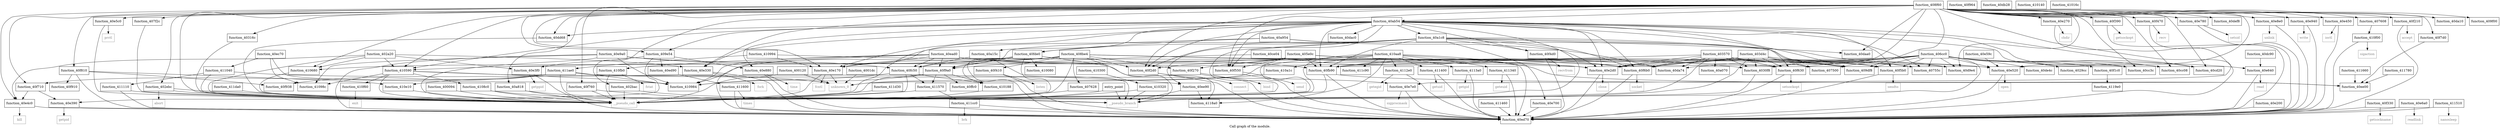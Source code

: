 digraph "Call graph of the module." {
  label="Call graph of the module.";
  node [shape=record];

  Node_function_40ce04 [label="{function_40ce04}"];
  Node_function_40def8 [label="{function_40def8}"];
  Node_function_40e170 [label="{function_40e170}"];
  Node_function_40e200 [label="{function_40e200}"];
  Node_function_40e270 [label="{function_40e270}"];
  Node_function_40e59c [label="{function_40e59c}"];
  Node_function_40f964 [label="{function_40f964}"];
  Node_function_40cd20 [label="{function_40cd20}"];
  Node_function_40cc3c [label="{function_40cc3c}"];
  Node_function_40e2d0 [label="{function_40e2d0}"];
  Node_function_40ee90 [label="{function_40ee90}"];
  Node_function_40e330 [label="{function_40e330}"];
  Node_function_40e390 [label="{function_40e390}"];
  Node_function_40e3f0 [label="{function_40e3f0}"];
  Node_function_40f1c0 [label="{function_40f1c0}"];
  Node_function_40f330 [label="{function_40f330}"];
  Node_function_40e5c0 [label="{function_40e5c0}"];
  Node_function_40f390 [label="{function_40f390}"];
  Node_function_40e640 [label="{function_40e640}"];
  Node_function_40f410 [label="{function_40f410}"];
  Node_function_40e6a0 [label="{function_40e6a0}"];
  Node_function_40f470 [label="{function_40f470}"];
  Node_function_40e700 [label="{function_40e700}"];
  Node_function_40f4d0 [label="{function_40f4d0}"];
  Node_function_40e780 [label="{function_40e780}"];
  Node_function_40f550 [label="{function_40f550}"];
  Node_function_40e7e0 [label="{function_40e7e0}"];
  Node_function_40e880 [label="{function_40e880}"];
  Node_function_40f5b0 [label="{function_40f5b0}"];
  Node_function_40e8e0 [label="{function_40e8e0}"];
  Node_function_40f810 [label="{function_40f810}"];
  Node_function_40e940 [label="{function_40e940}"];
  Node_function_40f630 [label="{function_40f630}"];
  Node_function_40e9a0 [label="{function_40e9a0}"];
  Node_function_40f9a0 [label="{function_40f9a0}"];
  Node_function_40ead0 [label="{function_40ead0}"];
  Node_function_40f6b0 [label="{function_40f6b0}"];
  Node_function_40ec70 [label="{function_40ec70}"];
  Node_function_40f710 [label="{function_40f710}"];
  Node_function_40ed70 [label="{function_40ed70}"];
  Node_function_40f760 [label="{function_40f760}"];
  Node_function_40e450 [label="{function_40e450}"];
  Node_function_40f910 [label="{function_40f910}"];
  Node_function_40e4c0 [label="{function_40e4c0}"];
  Node_function_40d9e4 [label="{function_40d9e4}"];
  Node_function_40da10 [label="{function_40da10}"];
  Node_function_40ed90 [label="{function_40ed90}"];
  Node_function_40f938 [label="{function_40f938}"];
  Node_function_40da74 [label="{function_40da74}"];
  Node_function_40daa0 [label="{function_40daa0}"];
  Node_function_40dac0 [label="{function_40dac0}"];
  Node_function_40db28 [label="{function_40db28}"];
  Node_function_40f210 [label="{function_40f210}"];
  Node_function_40dc90 [label="{function_40dc90}"];
  Node_function_40dd68 [label="{function_40dd68}"];
  Node_function_40f7d0 [label="{function_40f7d0}"];
  Node_function_40ee00 [label="{function_40ee00}"];
  Node_function_40f270 [label="{function_40f270}"];
  Node_function_40de4c [label="{function_40de4c}"];
  Node_function_40e520 [label="{function_40e520}"];
  Node_function_40f2d0 [label="{function_40f2d0}"];
  Node_function_40fb90 [label="{function_40fb90}"];
  Node_function_410188 [label="{function_410188}"];
  Node_function_410300 [label="{function_410300}"];
  Node_function_410320 [label="{function_410320}"];
  Node_function_410590 [label="{function_410590}"];
  Node_function_410680 [label="{function_410680}"];
  Node_function_4108c0 [label="{function_4108c0}"];
  Node_function_410984 [label="{function_410984}"];
  Node_function_4119e0 [label="{function_4119e0}"];
  Node_function_411ae0 [label="{function_411ae0}"];
  Node_function_40fc50 [label="{function_40fc50}"];
  Node_function_40fde0 [label="{function_40fde0}"];
  Node_function_40ffc0 [label="{function_40ffc0}"];
  Node_function_410080 [label="{function_410080}"];
  Node_function_410140 [label="{function_410140}"];
  Node_function_41016c [label="{function_41016c}"];
  Node_getegid [color="gray50", fontcolor="gray50", label="{getegid}"];
  Node_geteuid [color="gray50", fontcolor="gray50", label="{geteuid}"];
  Node_getgid [color="gray50", fontcolor="gray50", label="{getgid}"];
  Node_getuid [color="gray50", fontcolor="gray50", label="{getuid}"];
  Node_nanosleep [color="gray50", fontcolor="gray50", label="{nanosleep}"];
  Node_times [color="gray50", fontcolor="gray50", label="{times}"];
  Node_brk [color="gray50", fontcolor="gray50", label="{brk}"];
  Node_abort [color="gray50", fontcolor="gray50", label="{abort}"];
  Node_function_41098c [label="{function_41098c}"];
  Node_function_410994 [label="{function_410994}"];
  Node_function_410a1c [label="{function_410a1c}"];
  Node_function_410aa8 [label="{function_410aa8}"];
  Node_function_410e10 [label="{function_410e10}"];
  Node_function_410f00 [label="{function_410f00}"];
  Node_function_410f60 [label="{function_410f60}"];
  Node_function_410fb0 [label="{function_410fb0}"];
  Node_function_411040 [label="{function_411040}"];
  Node_function_411110 [label="{function_411110}"];
  Node_function_4112e0 [label="{function_4112e0}"];
  Node_function_411340 [label="{function_411340}"];
  Node_function_4113a0 [label="{function_4113a0}"];
  Node_function_411400 [label="{function_411400}"];
  Node_function_411460 [label="{function_411460}"];
  Node_function_411510 [label="{function_411510}"];
  Node_function_411570 [label="{function_411570}"];
  Node_function_411600 [label="{function_411600}"];
  Node_function_411660 [label="{function_411660}"];
  Node_function_411780 [label="{function_411780}"];
  Node_function_4118a0 [label="{function_4118a0}"];
  Node_function_411c90 [label="{function_411c90}"];
  Node_function_411cc0 [label="{function_411cc0}"];
  Node_function_411d30 [label="{function_411d30}"];
  Node_function_411da0 [label="{function_411da0}"];
  Node_unknown_0 [color="gray50", fontcolor="gray50", label="{unknown_0}"];
  Node_fcntl [color="gray50", fontcolor="gray50", label="{fcntl}"];
  Node_chdir [color="gray50", fontcolor="gray50", label="{chdir}"];
  Node_close [color="gray50", fontcolor="gray50", label="{close}"];
  Node_fork [color="gray50", fontcolor="gray50", label="{fork}"];
  Node_getpid [color="gray50", fontcolor="gray50", label="{getpid}"];
  Node_getppid [color="gray50", fontcolor="gray50", label="{getppid}"];
  Node_ioctl [color="gray50", fontcolor="gray50", label="{ioctl}"];
  Node_kill [color="gray50", fontcolor="gray50", label="{kill}"];
  Node_open [color="gray50", fontcolor="gray50", label="{open}"];
  Node_prctl [color="gray50", fontcolor="gray50", label="{prctl}"];
  Node_read [color="gray50", fontcolor="gray50", label="{read}"];
  Node_readlink [color="gray50", fontcolor="gray50", label="{readlink}"];
  Node_setsid [color="gray50", fontcolor="gray50", label="{setsid}"];
  Node_sigprocmask [color="gray50", fontcolor="gray50", label="{sigprocmask}"];
  Node_time [color="gray50", fontcolor="gray50", label="{time}"];
  Node_unlink [color="gray50", fontcolor="gray50", label="{unlink}"];
  Node_write [color="gray50", fontcolor="gray50", label="{write}"];
  Node_accept [color="gray50", fontcolor="gray50", label="{accept}"];
  Node_bind [color="gray50", fontcolor="gray50", label="{bind}"];
  Node_connect [color="gray50", fontcolor="gray50", label="{connect}"];
  Node_getsockname [color="gray50", fontcolor="gray50", label="{getsockname}"];
  Node_getsockopt [color="gray50", fontcolor="gray50", label="{getsockopt}"];
  Node_listen [color="gray50", fontcolor="gray50", label="{listen}"];
  Node_recv [color="gray50", fontcolor="gray50", label="{recv}"];
  Node_recvfrom [color="gray50", fontcolor="gray50", label="{recvfrom}"];
  Node_send [color="gray50", fontcolor="gray50", label="{send}"];
  Node_sendto [color="gray50", fontcolor="gray50", label="{sendto}"];
  Node_setsockopt [color="gray50", fontcolor="gray50", label="{setsockopt}"];
  Node_socket [color="gray50", fontcolor="gray50", label="{socket}"];
  Node_sigaction [color="gray50", fontcolor="gray50", label="{sigaction}"];
  Node_exit [color="gray50", fontcolor="gray50", label="{exit}"];
  Node_fstat [color="gray50", fontcolor="gray50", label="{fstat}"];
  Node___pseudo_call [color="gray50", fontcolor="gray50", label="{__pseudo_call}"];
  Node___pseudo_branch [color="gray50", fontcolor="gray50", label="{__pseudo_branch}"];
  Node_function_400094 [label="{function_400094}"];
  Node_function_400120 [label="{function_400120}"];
  Node_function_4001dc [label="{function_4001dc}"];
  Node_entry_point [label="{entry_point}"];
  Node_function_4029cc [label="{function_4029cc}"];
  Node_function_402a20 [label="{function_402a20}"];
  Node_function_402bac [label="{function_402bac}"];
  Node_function_402ebc [label="{function_402ebc}"];
  Node_function_4030f8 [label="{function_4030f8}"];
  Node_function_40316c [label="{function_40316c}"];
  Node_function_403570 [label="{function_403570}"];
  Node_function_403d4c [label="{function_403d4c}"];
  Node_function_405e0c [label="{function_405e0c}"];
  Node_function_406cc0 [label="{function_406cc0}"];
  Node_function_407500 [label="{function_407500}"];
  Node_function_40755c [label="{function_40755c}"];
  Node_function_407608 [label="{function_407608}"];
  Node_function_407628 [label="{function_407628}"];
  Node_function_407f2c [label="{function_407f2c}"];
  Node_function_408be4 [label="{function_408be4}"];
  Node_function_408f60 [label="{function_408f60}"];
  Node_function_409df8 [label="{function_409df8}"];
  Node_function_409e54 [label="{function_409e54}"];
  Node_function_409f00 [label="{function_409f00}"];
  Node_function_40a070 [label="{function_40a070}"];
  Node_function_40a15c [label="{function_40a15c}"];
  Node_function_40a1c8 [label="{function_40a1c8}"];
  Node_function_40a818 [label="{function_40a818}"];
  Node_function_40a954 [label="{function_40a954}"];
  Node_function_40ab54 [label="{function_40ab54}"];
  Node_function_40cc08 [label="{function_40cc08}"];
  Node_function_40ce04 -> Node_function_40f9a0;
  Node_function_40ce04 -> Node_function_40da74;
  Node_function_40e170 -> Node_unknown_0;
  Node_function_40e170 -> Node_fcntl;
  Node_function_40e170 -> Node___pseudo_call;
  Node_function_40e200 -> Node_function_40ed70;
  Node_function_40e270 -> Node_function_40ed70;
  Node_function_40e270 -> Node_chdir;
  Node_function_40e59c -> Node_function_40e520;
  Node_function_40e2d0 -> Node_function_40ed70;
  Node_function_40e2d0 -> Node_close;
  Node_function_40ee90 -> Node_function_4118a0;
  Node_function_40ee90 -> Node___pseudo_branch;
  Node_function_40e330 -> Node_function_40ed70;
  Node_function_40e330 -> Node_fork;
  Node_function_40e390 -> Node_function_40ed70;
  Node_function_40e390 -> Node_getpid;
  Node_function_40e3f0 -> Node_function_40ed70;
  Node_function_40e3f0 -> Node_getppid;
  Node_function_40f1c0 -> Node_function_4119e0;
  Node_function_40f330 -> Node_function_40ed70;
  Node_function_40f330 -> Node_getsockname;
  Node_function_40e5c0 -> Node_prctl;
  Node_function_40e5c0 -> Node___pseudo_call;
  Node_function_40f390 -> Node_function_40ed70;
  Node_function_40f390 -> Node_getsockopt;
  Node_function_40e640 -> Node_function_40ed70;
  Node_function_40e640 -> Node_read;
  Node_function_40f410 -> Node_function_40ed70;
  Node_function_40f410 -> Node_listen;
  Node_function_40e6a0 -> Node_function_40ed70;
  Node_function_40e6a0 -> Node_readlink;
  Node_function_40f470 -> Node_function_40ed70;
  Node_function_40f470 -> Node_recv;
  Node_function_40e700 -> Node_function_40ed70;
  Node_function_40f4d0 -> Node_function_40ed70;
  Node_function_40f4d0 -> Node_recvfrom;
  Node_function_40e780 -> Node_function_40ed70;
  Node_function_40e780 -> Node_setsid;
  Node_function_40f550 -> Node_function_40ed70;
  Node_function_40f550 -> Node_send;
  Node_function_40e7e0 -> Node_function_40ed70;
  Node_function_40e7e0 -> Node_sigprocmask;
  Node_function_40e880 -> Node_function_40ed70;
  Node_function_40e880 -> Node_time;
  Node_function_40f5b0 -> Node_function_40ed70;
  Node_function_40f5b0 -> Node_sendto;
  Node_function_40e8e0 -> Node_function_40ed70;
  Node_function_40e8e0 -> Node_unlink;
  Node_function_40f810 -> Node_function_40ed70;
  Node_function_40f810 -> Node_function_40f910;
  Node_function_40f810 -> Node_function_40f938;
  Node_function_40f810 -> Node_function_410e10;
  Node_function_40e940 -> Node_function_40ed70;
  Node_function_40e940 -> Node_write;
  Node_function_40f630 -> Node_function_40ed70;
  Node_function_40f630 -> Node_setsockopt;
  Node_function_40e9a0 -> Node_function_40e2d0;
  Node_function_40e9a0 -> Node_function_40ed70;
  Node_function_40e9a0 -> Node_function_410984;
  Node_function_40e9a0 -> Node_function_40fc50;
  Node_function_40e9a0 -> Node_function_41098c;
  Node_function_40e9a0 -> Node___pseudo_call;
  Node_function_40f9a0 -> Node_function_410188;
  Node_function_40f9a0 -> Node_function_410984;
  Node_function_40f9a0 -> Node_function_40ffc0;
  Node_function_40f9a0 -> Node_function_411570;
  Node_function_40f9a0 -> Node___pseudo_call;
  Node_function_40ead0 -> Node_function_40e170;
  Node_function_40ead0 -> Node_function_40e2d0;
  Node_function_40ead0 -> Node_function_40f9a0;
  Node_function_40ead0 -> Node_function_40ed70;
  Node_function_40ead0 -> Node_function_40e520;
  Node_function_40ead0 -> Node_function_40fb90;
  Node_function_40ead0 -> Node_function_410984;
  Node_function_40ead0 -> Node_function_40fc50;
  Node_function_40ead0 -> Node_function_410fb0;
  Node_function_40f6b0 -> Node_function_40ed70;
  Node_function_40f6b0 -> Node_socket;
  Node_function_40ec70 -> Node_function_410984;
  Node_function_40ec70 -> Node_function_41098c;
  Node_function_40ec70 -> Node_function_411040;
  Node_function_40f710 -> Node_function_40e390;
  Node_function_40f710 -> Node_function_40e4c0;
  Node_function_40f760 -> Node___pseudo_call;
  Node_function_40f760 -> Node___pseudo_branch;
  Node_function_40e450 -> Node_function_40ed70;
  Node_function_40e450 -> Node_ioctl;
  Node_function_40e4c0 -> Node_function_40ed70;
  Node_function_40e4c0 -> Node_kill;
  Node_function_40ed90 -> Node_function_411600;
  Node_function_40f210 -> Node_function_40ed70;
  Node_function_40f210 -> Node_accept;
  Node_function_40dc90 -> Node_function_40e640;
  Node_function_40dd68 -> Node___pseudo_call;
  Node_function_40f7d0 -> Node_function_40ee00;
  Node_function_40f270 -> Node_function_40ed70;
  Node_function_40f270 -> Node_bind;
  Node_function_40e520 -> Node_function_40ed70;
  Node_function_40e520 -> Node_open;
  Node_function_40f2d0 -> Node_function_40ed70;
  Node_function_40f2d0 -> Node_connect;
  Node_function_40fb90 -> Node_function_40ed70;
  Node_function_40fb90 -> Node_function_40ee00;
  Node_function_40fb90 -> Node___pseudo_call;
  Node_function_410188 -> Node___pseudo_call;
  Node_function_410300 -> Node_function_410320;
  Node_function_410320 -> Node___pseudo_call;
  Node_function_410320 -> Node___pseudo_branch;
  Node_function_410590 -> Node_function_4108c0;
  Node_function_410590 -> Node_function_410984;
  Node_function_410590 -> Node_function_41098c;
  Node_function_410590 -> Node_function_410f60;
  Node_function_410590 -> Node_unknown_0;
  Node_function_410590 -> Node___pseudo_call;
  Node_function_410680 -> Node___pseudo_call;
  Node_function_4108c0 -> Node___pseudo_call;
  Node_function_4108c0 -> Node___pseudo_branch;
  Node_function_411ae0 -> Node_function_40e7e0;
  Node_function_411ae0 -> Node_function_40f710;
  Node_function_411ae0 -> Node_function_40f938;
  Node_function_411ae0 -> Node_function_410984;
  Node_function_411ae0 -> Node_function_410e10;
  Node_function_411ae0 -> Node___pseudo_call;
  Node_function_40fc50 -> Node_function_410188;
  Node_function_40fc50 -> Node_function_410984;
  Node_function_40fc50 -> Node_function_411570;
  Node_function_40fc50 -> Node___pseudo_call;
  Node_function_40fde0 -> Node_function_40f9a0;
  Node_function_40fde0 -> Node_function_410188;
  Node_function_40fde0 -> Node_function_410984;
  Node_function_40fde0 -> Node_function_40fc50;
  Node_function_40fde0 -> Node_function_410080;
  Node_function_40fde0 -> Node_function_4118a0;
  Node_function_40fde0 -> Node___pseudo_call;
  Node_function_410994 -> Node_function_40e170;
  Node_function_410994 -> Node_function_40e520;
  Node_function_410994 -> Node_function_411ae0;
  Node_function_410a1c -> Node_unknown_0;
  Node_function_410aa8 -> Node_function_40ed70;
  Node_function_410aa8 -> Node_function_40ee00;
  Node_function_410aa8 -> Node_function_410590;
  Node_function_410aa8 -> Node_function_410a1c;
  Node_function_410aa8 -> Node_function_4112e0;
  Node_function_410aa8 -> Node_function_411340;
  Node_function_410aa8 -> Node_function_4113a0;
  Node_function_410aa8 -> Node_function_411400;
  Node_function_410aa8 -> Node_function_4118a0;
  Node_function_410aa8 -> Node_function_411c90;
  Node_function_410aa8 -> Node_unknown_0;
  Node_function_410aa8 -> Node___pseudo_call;
  Node_function_410e10 -> Node___pseudo_call;
  Node_function_410f00 -> Node_function_40ed70;
  Node_function_410f00 -> Node_sigaction;
  Node_function_410f60 -> Node_exit;
  Node_function_410fb0 -> Node_fstat;
  Node_function_410fb0 -> Node___pseudo_call;
  Node_function_411040 -> Node_function_40ee90;
  Node_function_411040 -> Node_function_411110;
  Node_function_411040 -> Node___pseudo_call;
  Node_function_411110 -> Node_function_40ed70;
  Node_function_411110 -> Node___pseudo_call;
  Node_function_4112e0 -> Node_function_40ed70;
  Node_function_4112e0 -> Node_getegid;
  Node_function_411340 -> Node_function_40ed70;
  Node_function_411340 -> Node_geteuid;
  Node_function_4113a0 -> Node_function_40ed70;
  Node_function_4113a0 -> Node_getgid;
  Node_function_411400 -> Node_function_40ed70;
  Node_function_411400 -> Node_getuid;
  Node_function_411460 -> Node_function_40ed70;
  Node_function_411510 -> Node_function_40ed70;
  Node_function_411510 -> Node_nanosleep;
  Node_function_411570 -> Node_function_411cc0;
  Node_function_411570 -> Node___pseudo_call;
  Node_function_411600 -> Node_function_40ed70;
  Node_function_411600 -> Node_times;
  Node_function_411660 -> Node_function_40ee00;
  Node_function_411780 -> Node_function_40ee00;
  Node_function_411cc0 -> Node_function_40ed70;
  Node_function_411cc0 -> Node_brk;
  Node_function_411d30 -> Node___pseudo_call;
  Node_function_411da0 -> Node___pseudo_call;
  Node_function_400094 -> Node___pseudo_call;
  Node_function_400120 -> Node_unknown_0;
  Node_function_400120 -> Node___pseudo_call;
  Node_function_4001dc -> Node_unknown_0;
  Node_entry_point -> Node___pseudo_call;
  Node_entry_point -> Node___pseudo_branch;
  Node_function_402a20 -> Node_function_40e330;
  Node_function_402a20 -> Node_function_40e3f0;
  Node_function_402a20 -> Node_function_40e4c0;
  Node_function_402a20 -> Node_function_410590;
  Node_function_402a20 -> Node_function_410680;
  Node_function_402a20 -> Node___pseudo_call;
  Node_function_402bac -> Node___pseudo_call;
  Node_function_402bac -> Node___pseudo_branch;
  Node_function_402ebc -> Node_abort;
  Node_function_402ebc -> Node___pseudo_call;
  Node_function_402ebc -> Node___pseudo_branch;
  Node_function_4030f8 -> Node___pseudo_branch;
  Node_function_40316c -> Node___pseudo_call;
  Node_function_403570 -> Node_function_40e2d0;
  Node_function_403570 -> Node_function_40f5b0;
  Node_function_403570 -> Node_function_40f630;
  Node_function_403570 -> Node_function_40f6b0;
  Node_function_403570 -> Node_function_40da74;
  Node_function_403570 -> Node_function_40fb90;
  Node_function_403570 -> Node___pseudo_call;
  Node_function_403570 -> Node_function_4030f8;
  Node_function_403570 -> Node_function_407500;
  Node_function_403570 -> Node_function_40755c;
  Node_function_403570 -> Node_function_409df8;
  Node_function_403570 -> Node_function_40a070;
  Node_function_403d4c -> Node_function_40e2d0;
  Node_function_403d4c -> Node_function_40f5b0;
  Node_function_403d4c -> Node_function_40f630;
  Node_function_403d4c -> Node_function_40f6b0;
  Node_function_403d4c -> Node_function_40fb90;
  Node_function_403d4c -> Node___pseudo_call;
  Node_function_403d4c -> Node_function_4030f8;
  Node_function_403d4c -> Node_function_407500;
  Node_function_403d4c -> Node_function_40755c;
  Node_function_403d4c -> Node_function_409df8;
  Node_function_405e0c -> Node_function_40f550;
  Node_function_405e0c -> Node_function_40f6b0;
  Node_function_405e0c -> Node_function_40f270;
  Node_function_405e0c -> Node_function_40f2d0;
  Node_function_405e0c -> Node_function_40fb90;
  Node_function_405e0c -> Node___pseudo_call;
  Node_function_405e0c -> Node_function_4030f8;
  Node_function_405e0c -> Node_function_409df8;
  Node_function_406cc0 -> Node_function_40cd20;
  Node_function_406cc0 -> Node_function_40cc3c;
  Node_function_406cc0 -> Node_function_40e2d0;
  Node_function_406cc0 -> Node_function_40f1c0;
  Node_function_406cc0 -> Node_function_40e640;
  Node_function_406cc0 -> Node_function_40f5b0;
  Node_function_406cc0 -> Node_function_40f630;
  Node_function_406cc0 -> Node_function_40f6b0;
  Node_function_406cc0 -> Node_function_40d9e4;
  Node_function_406cc0 -> Node_function_40da74;
  Node_function_406cc0 -> Node_function_40de4c;
  Node_function_406cc0 -> Node_function_40e520;
  Node_function_406cc0 -> Node_function_40fb90;
  Node_function_406cc0 -> Node___pseudo_call;
  Node_function_406cc0 -> Node_function_4029cc;
  Node_function_406cc0 -> Node_function_4030f8;
  Node_function_406cc0 -> Node_function_407500;
  Node_function_406cc0 -> Node_function_40755c;
  Node_function_406cc0 -> Node_function_409df8;
  Node_function_406cc0 -> Node_function_40cc08;
  Node_function_407608 -> Node_function_410f00;
  Node_function_407628 -> Node___pseudo_call;
  Node_function_407f2c -> Node___pseudo_call;
  Node_function_408be4 -> Node_function_40e170;
  Node_function_408be4 -> Node_function_40e2d0;
  Node_function_408be4 -> Node_function_40f410;
  Node_function_408be4 -> Node_function_40f630;
  Node_function_408be4 -> Node_function_40f6b0;
  Node_function_408be4 -> Node_function_40ed70;
  Node_function_408be4 -> Node_function_40f270;
  Node_function_408be4 -> Node_function_40f2d0;
  Node_function_408be4 -> Node_function_410680;
  Node_function_408be4 -> Node___pseudo_call;
  Node_function_408be4 -> Node___pseudo_branch;
  Node_function_408be4 -> Node_function_407628;
  Node_function_408f60 -> Node_function_40def8;
  Node_function_408f60 -> Node_function_40e170;
  Node_function_408f60 -> Node_function_40e270;
  Node_function_408f60 -> Node_function_40cd20;
  Node_function_408f60 -> Node_function_40cc3c;
  Node_function_408f60 -> Node_function_40e2d0;
  Node_function_408f60 -> Node_function_40e330;
  Node_function_408f60 -> Node_function_40e5c0;
  Node_function_408f60 -> Node_function_40f390;
  Node_function_408f60 -> Node_function_40f470;
  Node_function_408f60 -> Node_function_40e780;
  Node_function_408f60 -> Node_function_40f550;
  Node_function_408f60 -> Node_function_40e7e0;
  Node_function_408f60 -> Node_function_40e8e0;
  Node_function_408f60 -> Node_function_40f810;
  Node_function_408f60 -> Node_function_40e940;
  Node_function_408f60 -> Node_function_40f710;
  Node_function_408f60 -> Node_function_40f760;
  Node_function_408f60 -> Node_function_40e450;
  Node_function_408f60 -> Node_function_40e4c0;
  Node_function_408f60 -> Node_function_40d9e4;
  Node_function_408f60 -> Node_function_40da10;
  Node_function_408f60 -> Node_function_40daa0;
  Node_function_408f60 -> Node_function_40f210;
  Node_function_408f60 -> Node_function_40dd68;
  Node_function_408f60 -> Node_function_40f7d0;
  Node_function_408f60 -> Node_function_40e520;
  Node_function_408f60 -> Node_function_40f2d0;
  Node_function_408f60 -> Node_function_410590;
  Node_function_408f60 -> Node_function_410680;
  Node_function_408f60 -> Node___pseudo_call;
  Node_function_408f60 -> Node_function_402bac;
  Node_function_408f60 -> Node_function_402ebc;
  Node_function_408f60 -> Node_function_40316c;
  Node_function_408f60 -> Node_function_407608;
  Node_function_408f60 -> Node_function_407f2c;
  Node_function_408f60 -> Node_function_409df8;
  Node_function_408f60 -> Node_function_409e54;
  Node_function_408f60 -> Node_function_409f00;
  Node_function_408f60 -> Node_function_40a818;
  Node_function_408f60 -> Node_function_40ab54;
  Node_function_408f60 -> Node_function_40cc08;
  Node_function_409e54 -> Node_function_40e390;
  Node_function_409e54 -> Node_function_40e3f0;
  Node_function_409e54 -> Node_function_40e880;
  Node_function_409e54 -> Node_function_40ed90;
  Node_function_40a15c -> Node_function_40fc50;
  Node_function_40a15c -> Node___pseudo_branch;
  Node_function_40a1c8 -> Node_function_40e170;
  Node_function_40a1c8 -> Node_function_40e2d0;
  Node_function_40a1c8 -> Node_function_40e700;
  Node_function_40a1c8 -> Node_function_40f4d0;
  Node_function_40a1c8 -> Node_function_40f550;
  Node_function_40a1c8 -> Node_function_40f6b0;
  Node_function_40a1c8 -> Node_function_40d9e4;
  Node_function_40a1c8 -> Node_function_40daa0;
  Node_function_40a1c8 -> Node_function_40f2d0;
  Node_function_40a1c8 -> Node_function_40fb90;
  Node_function_40a1c8 -> Node_function_40fde0;
  Node_function_40a1c8 -> Node___pseudo_call;
  Node_function_40a1c8 -> Node_function_409df8;
  Node_function_40a818 -> Node___pseudo_call;
  Node_function_40a818 -> Node___pseudo_branch;
  Node_function_40a954 -> Node_function_40f9a0;
  Node_function_40a954 -> Node_function_40d9e4;
  Node_function_40a954 -> Node_function_40da74;
  Node_function_40a954 -> Node_function_40fde0;
  Node_function_40ab54 -> Node_function_40e170;
  Node_function_40ab54 -> Node_function_40cd20;
  Node_function_40ab54 -> Node_function_40cc3c;
  Node_function_40ab54 -> Node_function_40e2d0;
  Node_function_40ab54 -> Node_function_40ee90;
  Node_function_40ab54 -> Node_function_40e330;
  Node_function_40ab54 -> Node_function_40f4d0;
  Node_function_40ab54 -> Node_function_40f550;
  Node_function_40ab54 -> Node_function_40e880;
  Node_function_40ab54 -> Node_function_40f5b0;
  Node_function_40ab54 -> Node_function_40f630;
  Node_function_40ab54 -> Node_function_40f6b0;
  Node_function_40ab54 -> Node_function_40dac0;
  Node_function_40ab54 -> Node_function_40dd68;
  Node_function_40ab54 -> Node_function_40f2d0;
  Node_function_40ab54 -> Node_function_40fb90;
  Node_function_40ab54 -> Node_function_410590;
  Node_function_40ab54 -> Node___pseudo_call;
  Node_function_40ab54 -> Node___pseudo_branch;
  Node_function_40ab54 -> Node_function_40755c;
  Node_function_40ab54 -> Node_function_409df8;
  Node_function_40ab54 -> Node_function_409e54;
  Node_function_40ab54 -> Node_function_40a15c;
  Node_function_40ab54 -> Node_function_40a1c8;
  Node_function_40ab54 -> Node_function_40cc08;
}
